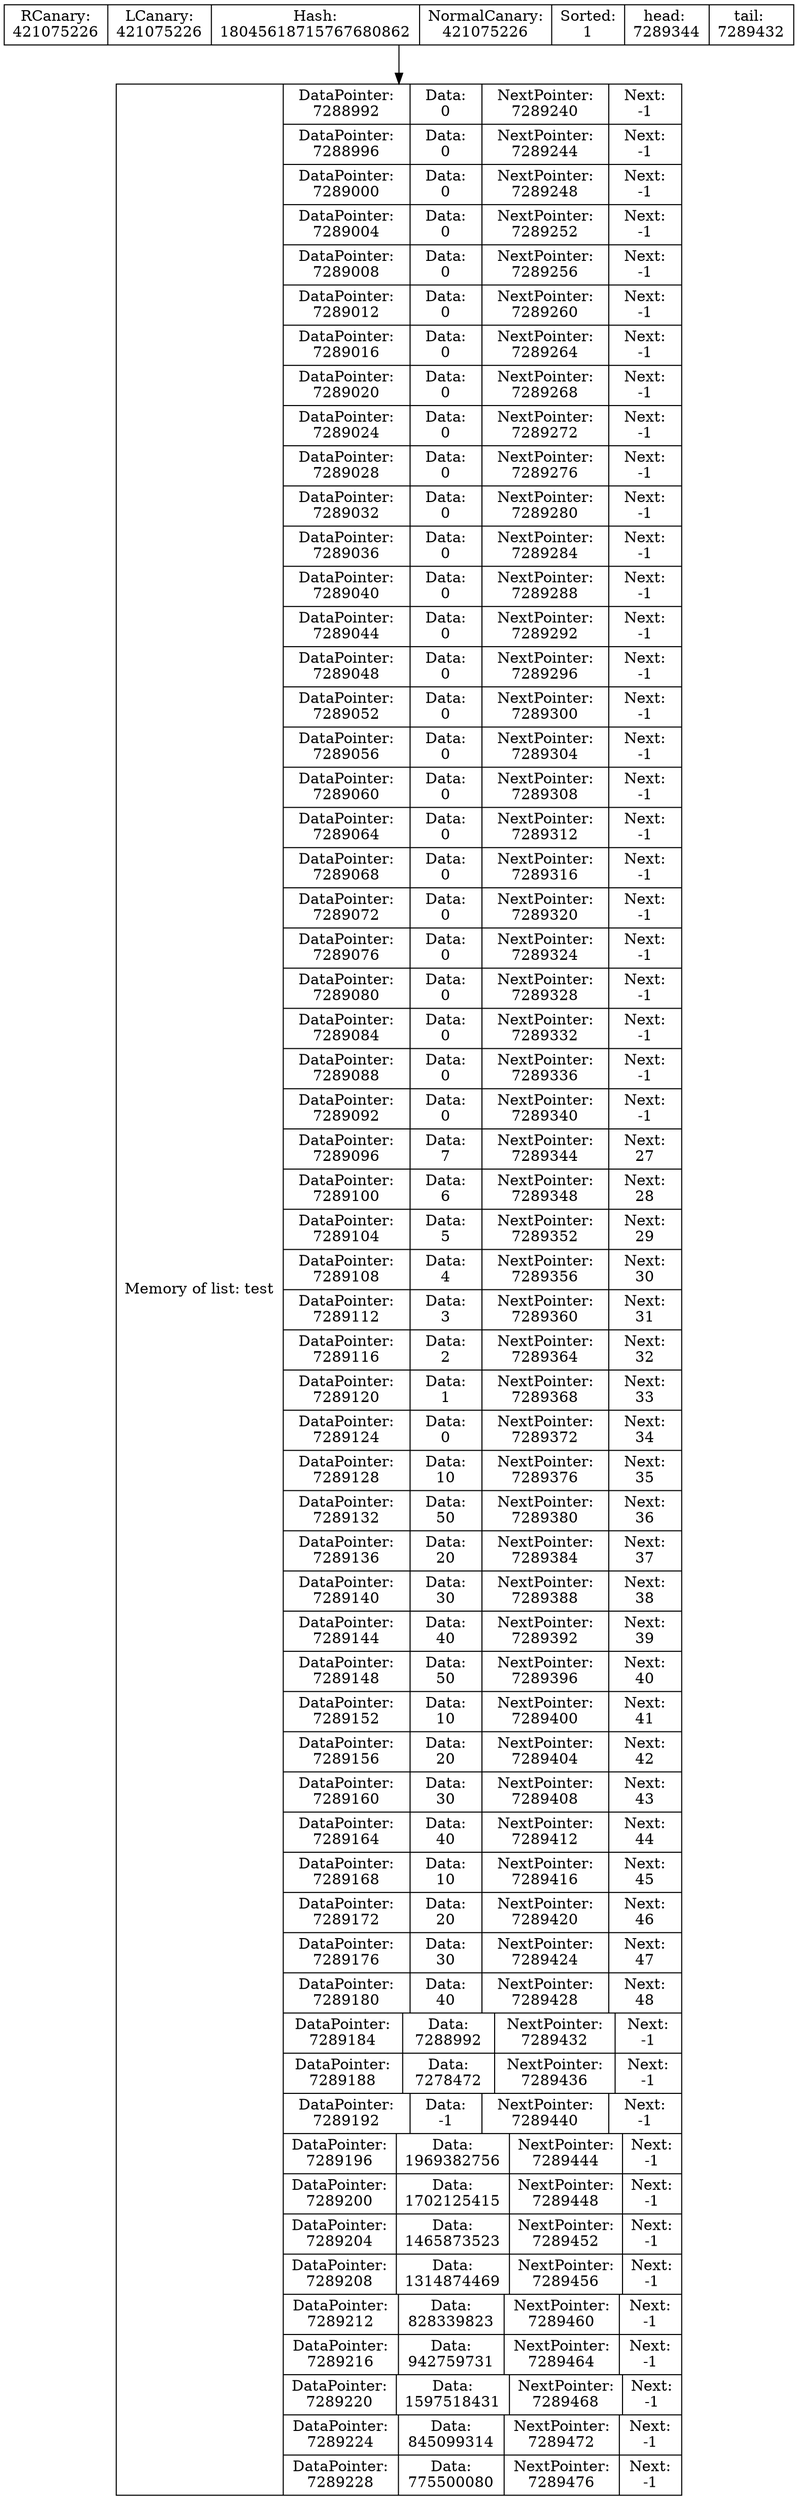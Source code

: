 digraph G{
data [shape=record,label="{Memory of list: test} | {{DataPointer:\n7288992 | Data:\n0 | NextPointer:\n7289240 | Next:\n-1}
| {DataPointer:\n7288996 | Data:\n0 | NextPointer:\n7289244 | Next:\n-1}
| {DataPointer:\n7289000 | Data:\n0 | NextPointer:\n7289248 | Next:\n-1}
| {DataPointer:\n7289004 | Data:\n0 | NextPointer:\n7289252 | Next:\n-1}
| {DataPointer:\n7289008 | Data:\n0 | NextPointer:\n7289256 | Next:\n-1}
| {DataPointer:\n7289012 | Data:\n0 | NextPointer:\n7289260 | Next:\n-1}
| {DataPointer:\n7289016 | Data:\n0 | NextPointer:\n7289264 | Next:\n-1}
| {DataPointer:\n7289020 | Data:\n0 | NextPointer:\n7289268 | Next:\n-1}
| {DataPointer:\n7289024 | Data:\n0 | NextPointer:\n7289272 | Next:\n-1}
| {DataPointer:\n7289028 | Data:\n0 | NextPointer:\n7289276 | Next:\n-1}
| {DataPointer:\n7289032 | Data:\n0 | NextPointer:\n7289280 | Next:\n-1}
| {DataPointer:\n7289036 | Data:\n0 | NextPointer:\n7289284 | Next:\n-1}
| {DataPointer:\n7289040 | Data:\n0 | NextPointer:\n7289288 | Next:\n-1}
| {DataPointer:\n7289044 | Data:\n0 | NextPointer:\n7289292 | Next:\n-1}
| {DataPointer:\n7289048 | Data:\n0 | NextPointer:\n7289296 | Next:\n-1}
| {DataPointer:\n7289052 | Data:\n0 | NextPointer:\n7289300 | Next:\n-1}
| {DataPointer:\n7289056 | Data:\n0 | NextPointer:\n7289304 | Next:\n-1}
| {DataPointer:\n7289060 | Data:\n0 | NextPointer:\n7289308 | Next:\n-1}
| {DataPointer:\n7289064 | Data:\n0 | NextPointer:\n7289312 | Next:\n-1}
| {DataPointer:\n7289068 | Data:\n0 | NextPointer:\n7289316 | Next:\n-1}
| {DataPointer:\n7289072 | Data:\n0 | NextPointer:\n7289320 | Next:\n-1}
| {DataPointer:\n7289076 | Data:\n0 | NextPointer:\n7289324 | Next:\n-1}
| {DataPointer:\n7289080 | Data:\n0 | NextPointer:\n7289328 | Next:\n-1}
| {DataPointer:\n7289084 | Data:\n0 | NextPointer:\n7289332 | Next:\n-1}
| {DataPointer:\n7289088 | Data:\n0 | NextPointer:\n7289336 | Next:\n-1}
| {DataPointer:\n7289092 | Data:\n0 | NextPointer:\n7289340 | Next:\n-1}
| {DataPointer:\n7289096 | Data:\n7 | NextPointer:\n7289344 | Next:\n27}
| {DataPointer:\n7289100 | Data:\n6 | NextPointer:\n7289348 | Next:\n28}
| {DataPointer:\n7289104 | Data:\n5 | NextPointer:\n7289352 | Next:\n29}
| {DataPointer:\n7289108 | Data:\n4 | NextPointer:\n7289356 | Next:\n30}
| {DataPointer:\n7289112 | Data:\n3 | NextPointer:\n7289360 | Next:\n31}
| {DataPointer:\n7289116 | Data:\n2 | NextPointer:\n7289364 | Next:\n32}
| {DataPointer:\n7289120 | Data:\n1 | NextPointer:\n7289368 | Next:\n33}
| {DataPointer:\n7289124 | Data:\n0 | NextPointer:\n7289372 | Next:\n34}
| {DataPointer:\n7289128 | Data:\n10 | NextPointer:\n7289376 | Next:\n35}
| {DataPointer:\n7289132 | Data:\n50 | NextPointer:\n7289380 | Next:\n36}
| {DataPointer:\n7289136 | Data:\n20 | NextPointer:\n7289384 | Next:\n37}
| {DataPointer:\n7289140 | Data:\n30 | NextPointer:\n7289388 | Next:\n38}
| {DataPointer:\n7289144 | Data:\n40 | NextPointer:\n7289392 | Next:\n39}
| {DataPointer:\n7289148 | Data:\n50 | NextPointer:\n7289396 | Next:\n40}
| {DataPointer:\n7289152 | Data:\n10 | NextPointer:\n7289400 | Next:\n41}
| {DataPointer:\n7289156 | Data:\n20 | NextPointer:\n7289404 | Next:\n42}
| {DataPointer:\n7289160 | Data:\n30 | NextPointer:\n7289408 | Next:\n43}
| {DataPointer:\n7289164 | Data:\n40 | NextPointer:\n7289412 | Next:\n44}
| {DataPointer:\n7289168 | Data:\n10 | NextPointer:\n7289416 | Next:\n45}
| {DataPointer:\n7289172 | Data:\n20 | NextPointer:\n7289420 | Next:\n46}
| {DataPointer:\n7289176 | Data:\n30 | NextPointer:\n7289424 | Next:\n47}
| {DataPointer:\n7289180 | Data:\n40 | NextPointer:\n7289428 | Next:\n48}
| {DataPointer:\n7289184 | Data:\n7288992 | NextPointer:\n7289432 | Next:\n-1}
| {DataPointer:\n7289188 | Data:\n7278472 | NextPointer:\n7289436 | Next:\n-1}
| {DataPointer:\n7289192 | Data:\n-1 | NextPointer:\n7289440 | Next:\n-1}
| {DataPointer:\n7289196 | Data:\n1969382756 | NextPointer:\n7289444 | Next:\n-1}
| {DataPointer:\n7289200 | Data:\n1702125415 | NextPointer:\n7289448 | Next:\n-1}
| {DataPointer:\n7289204 | Data:\n1465873523 | NextPointer:\n7289452 | Next:\n-1}
| {DataPointer:\n7289208 | Data:\n1314874469 | NextPointer:\n7289456 | Next:\n-1}
| {DataPointer:\n7289212 | Data:\n828339823 | NextPointer:\n7289460 | Next:\n-1}
| {DataPointer:\n7289216 | Data:\n942759731 | NextPointer:\n7289464 | Next:\n-1}
| {DataPointer:\n7289220 | Data:\n1597518431 | NextPointer:\n7289468 | Next:\n-1}
| {DataPointer:\n7289224 | Data:\n845099314 | NextPointer:\n7289472 | Next:\n-1}
| {DataPointer:\n7289228 | Data:\n775500080 | NextPointer:\n7289476 | Next:\n-1}
}"];
Shild [shape=record,label=" RCanary:\n421075226 | LCanary:\n421075226 | Hash:\n18045618715767680862 | NormalCanary:\n421075226 | Sorted:\n1 | head: \n7289344 | tail: \n7289432 "];
Shild->data
}
